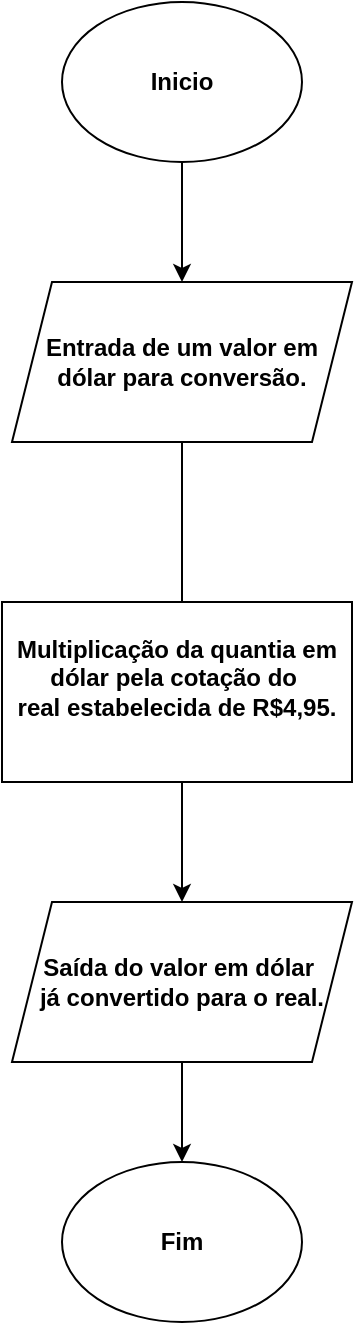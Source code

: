<mxfile version="24.0.4" type="google">
  <diagram id="kgpKYQtTHZ0yAKxKKP6v" name="Page-1">
    <mxGraphModel grid="1" page="1" gridSize="10" guides="1" tooltips="1" connect="1" arrows="1" fold="1" pageScale="1" pageWidth="850" pageHeight="1100" math="0" shadow="0">
      <root>
        <mxCell id="0" />
        <mxCell id="1" parent="0" />
        <mxCell id="PBwjPcmHuXbGxSfvPWQs-1" value="Inicio" style="ellipse;whiteSpace=wrap;html=1;fontStyle=1" vertex="1" parent="1">
          <mxGeometry x="305" y="80" width="120" height="80" as="geometry" />
        </mxCell>
        <mxCell id="PBwjPcmHuXbGxSfvPWQs-8" value="" style="edgeStyle=orthogonalEdgeStyle;rounded=0;orthogonalLoop=1;jettySize=auto;html=1;fontStyle=1" edge="1" parent="1" source="PBwjPcmHuXbGxSfvPWQs-2" target="PBwjPcmHuXbGxSfvPWQs-4">
          <mxGeometry relative="1" as="geometry" />
        </mxCell>
        <mxCell id="PBwjPcmHuXbGxSfvPWQs-2" value="Entrada de um valor em&lt;div&gt;dólar para conversão.&lt;/div&gt;" style="shape=parallelogram;perimeter=parallelogramPerimeter;whiteSpace=wrap;html=1;fixedSize=1;fontStyle=1" vertex="1" parent="1">
          <mxGeometry x="280" y="220" width="170" height="80" as="geometry" />
        </mxCell>
        <mxCell id="PBwjPcmHuXbGxSfvPWQs-7" value="" style="edgeStyle=orthogonalEdgeStyle;rounded=0;orthogonalLoop=1;jettySize=auto;html=1;exitX=0.5;exitY=1;exitDx=0;exitDy=0;fontStyle=1" edge="1" parent="1" source="PBwjPcmHuXbGxSfvPWQs-1" target="PBwjPcmHuXbGxSfvPWQs-2">
          <mxGeometry relative="1" as="geometry">
            <mxPoint x="355" y="150" as="sourcePoint" />
          </mxGeometry>
        </mxCell>
        <mxCell id="PBwjPcmHuXbGxSfvPWQs-9" value="" style="edgeStyle=orthogonalEdgeStyle;rounded=0;orthogonalLoop=1;jettySize=auto;html=1;exitX=0.5;exitY=1;exitDx=0;exitDy=0;fontStyle=1" edge="1" parent="1" source="PBwjPcmHuXbGxSfvPWQs-4" target="PBwjPcmHuXbGxSfvPWQs-5">
          <mxGeometry relative="1" as="geometry">
            <mxPoint x="375" y="610" as="sourcePoint" />
          </mxGeometry>
        </mxCell>
        <mxCell id="PBwjPcmHuXbGxSfvPWQs-4" value="Saída do valor em dólar&amp;nbsp;&lt;div&gt;já convertido para o real.&lt;/div&gt;" style="shape=parallelogram;perimeter=parallelogramPerimeter;whiteSpace=wrap;html=1;fixedSize=1;fontStyle=1" vertex="1" parent="1">
          <mxGeometry x="280" y="530" width="170" height="80" as="geometry" />
        </mxCell>
        <mxCell id="PBwjPcmHuXbGxSfvPWQs-5" value="Fim" style="ellipse;whiteSpace=wrap;html=1;fontStyle=1" vertex="1" parent="1">
          <mxGeometry x="305" y="660" width="120" height="80" as="geometry" />
        </mxCell>
        <mxCell id="PBwjPcmHuXbGxSfvPWQs-10" value="Multiplicação da quantia em&lt;div&gt;dólar pela cotação do&amp;nbsp;&lt;/div&gt;&lt;div&gt;real estabelecida de R$4,95.&lt;/div&gt;&lt;div&gt;&lt;br&gt;&lt;/div&gt;" style="rounded=0;whiteSpace=wrap;html=1;fontStyle=1" vertex="1" parent="1">
          <mxGeometry x="275" y="380" width="175" height="90" as="geometry" />
        </mxCell>
      </root>
    </mxGraphModel>
  </diagram>
</mxfile>
